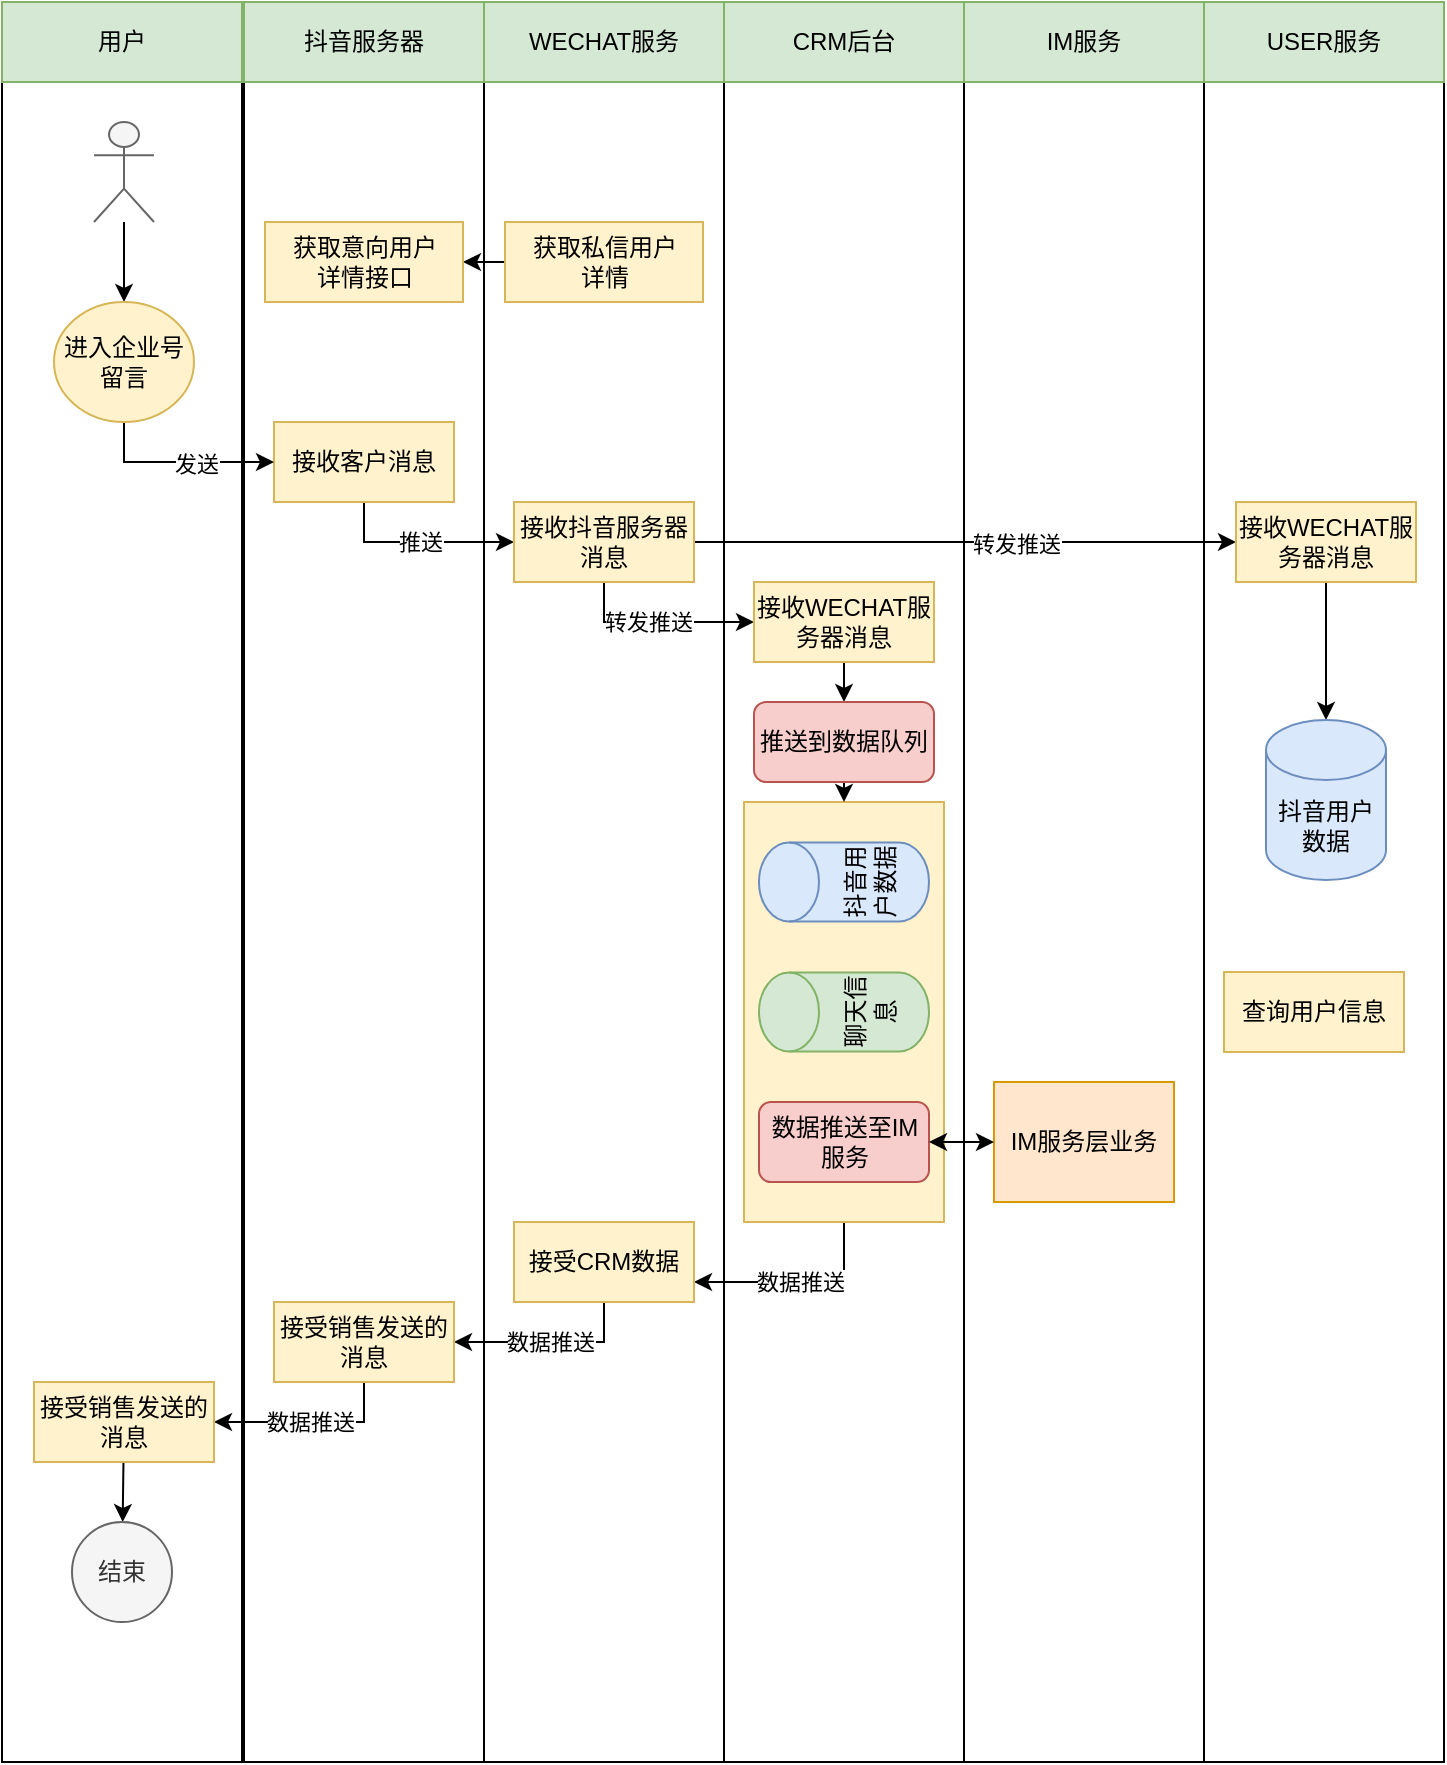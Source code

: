 <mxfile version="14.7.1" type="github">
  <diagram id="hDwlBtDCY1pN-pmzz8m0" name="Page-1">
    <mxGraphModel dx="1426" dy="803" grid="1" gridSize="10" guides="1" tooltips="1" connect="1" arrows="1" fold="1" page="1" pageScale="1" pageWidth="827" pageHeight="1169" math="0" shadow="0">
      <root>
        <mxCell id="0" />
        <mxCell id="1" parent="0" />
        <mxCell id="NCJUO7-m-FvL0gRSml1r-1" value="" style="rounded=0;whiteSpace=wrap;html=1;" parent="1" vertex="1">
          <mxGeometry x="10" y="60" width="120" height="860" as="geometry" />
        </mxCell>
        <mxCell id="NCJUO7-m-FvL0gRSml1r-2" value="" style="rounded=0;whiteSpace=wrap;html=1;" parent="1" vertex="1">
          <mxGeometry x="131" y="40" width="120" height="880" as="geometry" />
        </mxCell>
        <mxCell id="NCJUO7-m-FvL0gRSml1r-3" value="" style="rounded=0;whiteSpace=wrap;html=1;" parent="1" vertex="1">
          <mxGeometry x="251" y="40" width="120" height="880" as="geometry" />
        </mxCell>
        <mxCell id="NCJUO7-m-FvL0gRSml1r-6" value="用户" style="rounded=0;whiteSpace=wrap;html=1;fillColor=#d5e8d4;strokeColor=#82b366;" parent="1" vertex="1">
          <mxGeometry x="10" y="40" width="120" height="40" as="geometry" />
        </mxCell>
        <mxCell id="NCJUO7-m-FvL0gRSml1r-7" value="抖音服务器" style="rounded=0;whiteSpace=wrap;html=1;fillColor=#d5e8d4;strokeColor=#82b366;" parent="1" vertex="1">
          <mxGeometry x="131" y="40" width="120" height="40" as="geometry" />
        </mxCell>
        <mxCell id="NCJUO7-m-FvL0gRSml1r-8" value="WECHAT服务" style="rounded=0;whiteSpace=wrap;html=1;fillColor=#d5e8d4;strokeColor=#82b366;" parent="1" vertex="1">
          <mxGeometry x="251" y="40" width="120" height="40" as="geometry" />
        </mxCell>
        <mxCell id="NCJUO7-m-FvL0gRSml1r-9" value="" style="rounded=0;whiteSpace=wrap;html=1;" parent="1" vertex="1">
          <mxGeometry x="371" y="40" width="120" height="880" as="geometry" />
        </mxCell>
        <mxCell id="NCJUO7-m-FvL0gRSml1r-10" value="CRM后台" style="rounded=0;whiteSpace=wrap;html=1;fillColor=#d5e8d4;strokeColor=#82b366;" parent="1" vertex="1">
          <mxGeometry x="371" y="40" width="120" height="40" as="geometry" />
        </mxCell>
        <mxCell id="NCJUO7-m-FvL0gRSml1r-13" value="" style="rounded=0;whiteSpace=wrap;html=1;" parent="1" vertex="1">
          <mxGeometry x="491" y="40" width="120" height="880" as="geometry" />
        </mxCell>
        <mxCell id="NCJUO7-m-FvL0gRSml1r-14" value="IM服务" style="rounded=0;whiteSpace=wrap;html=1;fillColor=#d5e8d4;strokeColor=#82b366;" parent="1" vertex="1">
          <mxGeometry x="491" y="40" width="120" height="40" as="geometry" />
        </mxCell>
        <mxCell id="NCJUO7-m-FvL0gRSml1r-15" value="" style="rounded=0;whiteSpace=wrap;html=1;" parent="1" vertex="1">
          <mxGeometry x="611" y="40" width="120" height="880" as="geometry" />
        </mxCell>
        <mxCell id="NCJUO7-m-FvL0gRSml1r-18" value="USER服务" style="rounded=0;whiteSpace=wrap;html=1;fillColor=#d5e8d4;strokeColor=#82b366;" parent="1" vertex="1">
          <mxGeometry x="611" y="40" width="120" height="40" as="geometry" />
        </mxCell>
        <mxCell id="NCJUO7-m-FvL0gRSml1r-32" value="推送" style="edgeStyle=none;rounded=0;orthogonalLoop=1;jettySize=auto;html=1;exitX=0.5;exitY=1;exitDx=0;exitDy=0;entryX=0;entryY=0.5;entryDx=0;entryDy=0;" parent="1" source="NCJUO7-m-FvL0gRSml1r-20" target="NCJUO7-m-FvL0gRSml1r-31" edge="1">
          <mxGeometry relative="1" as="geometry">
            <Array as="points">
              <mxPoint x="191" y="310" />
            </Array>
          </mxGeometry>
        </mxCell>
        <mxCell id="NCJUO7-m-FvL0gRSml1r-20" value="接收客户消息" style="rounded=0;whiteSpace=wrap;html=1;fillColor=#fff2cc;strokeColor=#d6b656;" parent="1" vertex="1">
          <mxGeometry x="146" y="250" width="90" height="40" as="geometry" />
        </mxCell>
        <mxCell id="NCJUO7-m-FvL0gRSml1r-24" style="edgeStyle=none;rounded=0;orthogonalLoop=1;jettySize=auto;html=1;entryX=0.5;entryY=1;entryDx=0;entryDy=0;" parent="1" edge="1">
          <mxGeometry relative="1" as="geometry">
            <mxPoint x="71" y="210" as="sourcePoint" />
            <mxPoint x="71" y="210" as="targetPoint" />
          </mxGeometry>
        </mxCell>
        <mxCell id="NCJUO7-m-FvL0gRSml1r-28" value="" style="edgeStyle=none;rounded=0;orthogonalLoop=1;jettySize=auto;html=1;" parent="1" source="NCJUO7-m-FvL0gRSml1r-25" target="NCJUO7-m-FvL0gRSml1r-27" edge="1">
          <mxGeometry relative="1" as="geometry">
            <Array as="points">
              <mxPoint x="71" y="190" />
            </Array>
          </mxGeometry>
        </mxCell>
        <mxCell id="NCJUO7-m-FvL0gRSml1r-25" value="" style="shape=umlActor;verticalLabelPosition=bottom;verticalAlign=top;html=1;outlineConnect=0;fillColor=#f5f5f5;strokeColor=#666666;fontColor=#333333;" parent="1" vertex="1">
          <mxGeometry x="56" y="100" width="30" height="50" as="geometry" />
        </mxCell>
        <mxCell id="NCJUO7-m-FvL0gRSml1r-29" style="edgeStyle=none;rounded=0;orthogonalLoop=1;jettySize=auto;html=1;entryX=0;entryY=0.5;entryDx=0;entryDy=0;" parent="1" source="NCJUO7-m-FvL0gRSml1r-27" target="NCJUO7-m-FvL0gRSml1r-20" edge="1">
          <mxGeometry relative="1" as="geometry">
            <Array as="points">
              <mxPoint x="71" y="270" />
            </Array>
          </mxGeometry>
        </mxCell>
        <mxCell id="NCJUO7-m-FvL0gRSml1r-30" value="发送" style="edgeLabel;html=1;align=center;verticalAlign=middle;resizable=0;points=[];" parent="NCJUO7-m-FvL0gRSml1r-29" vertex="1" connectable="0">
          <mxGeometry x="0.179" y="-1" relative="1" as="geometry">
            <mxPoint as="offset" />
          </mxGeometry>
        </mxCell>
        <mxCell id="NCJUO7-m-FvL0gRSml1r-27" value="&lt;span&gt;进入企业号留言&lt;/span&gt;" style="ellipse;whiteSpace=wrap;html=1;fillColor=#fff2cc;strokeColor=#d6b656;" parent="1" vertex="1">
          <mxGeometry x="36" y="190" width="70" height="60" as="geometry" />
        </mxCell>
        <mxCell id="Sdlp5T6TtWP1QdONSsh7-2" style="edgeStyle=none;rounded=0;orthogonalLoop=1;jettySize=auto;html=1;entryX=0;entryY=0.5;entryDx=0;entryDy=0;" parent="1" source="NCJUO7-m-FvL0gRSml1r-31" target="Sdlp5T6TtWP1QdONSsh7-1" edge="1">
          <mxGeometry relative="1" as="geometry">
            <Array as="points">
              <mxPoint x="311" y="350" />
            </Array>
          </mxGeometry>
        </mxCell>
        <mxCell id="Sdlp5T6TtWP1QdONSsh7-3" value="转发推送" style="edgeLabel;html=1;align=center;verticalAlign=middle;resizable=0;points=[];" parent="Sdlp5T6TtWP1QdONSsh7-2" vertex="1" connectable="0">
          <mxGeometry x="-0.116" relative="1" as="geometry">
            <mxPoint as="offset" />
          </mxGeometry>
        </mxCell>
        <mxCell id="HE5TiSospLHtKayZgj1U-15" style="edgeStyle=orthogonalEdgeStyle;rounded=0;orthogonalLoop=1;jettySize=auto;html=1;" edge="1" parent="1" source="NCJUO7-m-FvL0gRSml1r-31" target="HE5TiSospLHtKayZgj1U-2">
          <mxGeometry relative="1" as="geometry" />
        </mxCell>
        <mxCell id="HE5TiSospLHtKayZgj1U-16" value="转发推送" style="edgeLabel;html=1;align=center;verticalAlign=middle;resizable=0;points=[];" vertex="1" connectable="0" parent="HE5TiSospLHtKayZgj1U-15">
          <mxGeometry x="0.185" y="-1" relative="1" as="geometry">
            <mxPoint as="offset" />
          </mxGeometry>
        </mxCell>
        <mxCell id="NCJUO7-m-FvL0gRSml1r-31" value="接收抖音服务器消息" style="rounded=0;whiteSpace=wrap;html=1;fillColor=#fff2cc;strokeColor=#d6b656;" parent="1" vertex="1">
          <mxGeometry x="266" y="290" width="90" height="40" as="geometry" />
        </mxCell>
        <mxCell id="Sdlp5T6TtWP1QdONSsh7-27" style="edgeStyle=none;rounded=0;orthogonalLoop=1;jettySize=auto;html=1;" parent="1" source="Sdlp5T6TtWP1QdONSsh7-1" target="Sdlp5T6TtWP1QdONSsh7-26" edge="1">
          <mxGeometry relative="1" as="geometry" />
        </mxCell>
        <mxCell id="Sdlp5T6TtWP1QdONSsh7-1" value="接收WECHAT服务器消息" style="rounded=0;whiteSpace=wrap;html=1;fillColor=#fff2cc;strokeColor=#d6b656;" parent="1" vertex="1">
          <mxGeometry x="386" y="330" width="90" height="40" as="geometry" />
        </mxCell>
        <mxCell id="Sdlp5T6TtWP1QdONSsh7-23" style="edgeStyle=none;rounded=0;orthogonalLoop=1;jettySize=auto;html=1;exitX=1;exitY=1;exitDx=0;exitDy=0;" parent="1" edge="1">
          <mxGeometry relative="1" as="geometry">
            <mxPoint x="421" y="900" as="sourcePoint" />
            <mxPoint x="421" y="900" as="targetPoint" />
          </mxGeometry>
        </mxCell>
        <mxCell id="Sdlp5T6TtWP1QdONSsh7-37" value="数据推送" style="edgeStyle=none;rounded=0;orthogonalLoop=1;jettySize=auto;html=1;entryX=1;entryY=0.75;entryDx=0;entryDy=0;exitX=0.5;exitY=1;exitDx=0;exitDy=0;" parent="1" source="Sdlp5T6TtWP1QdONSsh7-25" target="Sdlp5T6TtWP1QdONSsh7-36" edge="1">
          <mxGeometry relative="1" as="geometry">
            <Array as="points">
              <mxPoint x="431" y="680" />
            </Array>
          </mxGeometry>
        </mxCell>
        <mxCell id="Sdlp5T6TtWP1QdONSsh7-25" value="" style="whiteSpace=wrap;html=1;fillColor=#fff2cc;strokeColor=#d6b656;" parent="1" vertex="1">
          <mxGeometry x="381" y="440" width="100" height="210" as="geometry" />
        </mxCell>
        <mxCell id="Sdlp5T6TtWP1QdONSsh7-28" style="edgeStyle=none;rounded=0;orthogonalLoop=1;jettySize=auto;html=1;" parent="1" source="Sdlp5T6TtWP1QdONSsh7-26" target="Sdlp5T6TtWP1QdONSsh7-25" edge="1">
          <mxGeometry relative="1" as="geometry" />
        </mxCell>
        <mxCell id="Sdlp5T6TtWP1QdONSsh7-26" value="推送到数据队列" style="rounded=1;whiteSpace=wrap;html=1;fillColor=#f8cecc;strokeColor=#b85450;" parent="1" vertex="1">
          <mxGeometry x="386" y="390" width="90" height="40" as="geometry" />
        </mxCell>
        <mxCell id="Sdlp5T6TtWP1QdONSsh7-30" value="抖音用户数据" style="shape=cylinder3;whiteSpace=wrap;html=1;boundedLbl=1;backgroundOutline=1;size=15;rotation=-90;fillColor=#dae8fc;strokeColor=#6c8ebf;" parent="1" vertex="1">
          <mxGeometry x="411.25" y="437.5" width="39.5" height="85" as="geometry" />
        </mxCell>
        <mxCell id="Sdlp5T6TtWP1QdONSsh7-31" value="数据推送至IM服务" style="rounded=1;whiteSpace=wrap;html=1;fillColor=#f8cecc;strokeColor=#b85450;" parent="1" vertex="1">
          <mxGeometry x="388.5" y="590" width="85" height="40" as="geometry" />
        </mxCell>
        <mxCell id="Sdlp5T6TtWP1QdONSsh7-33" value="IM服务层业务" style="rounded=0;whiteSpace=wrap;html=1;fillColor=#ffe6cc;strokeColor=#d79b00;" parent="1" vertex="1">
          <mxGeometry x="506" y="580" width="90" height="60" as="geometry" />
        </mxCell>
        <mxCell id="Sdlp5T6TtWP1QdONSsh7-44" value="数据推送" style="edgeStyle=none;rounded=0;orthogonalLoop=1;jettySize=auto;html=1;entryX=1;entryY=0.5;entryDx=0;entryDy=0;exitX=0.5;exitY=1;exitDx=0;exitDy=0;" parent="1" source="Sdlp5T6TtWP1QdONSsh7-36" target="Sdlp5T6TtWP1QdONSsh7-40" edge="1">
          <mxGeometry relative="1" as="geometry">
            <Array as="points">
              <mxPoint x="311" y="710" />
            </Array>
          </mxGeometry>
        </mxCell>
        <mxCell id="Sdlp5T6TtWP1QdONSsh7-36" value="接受CRM数据" style="rounded=0;whiteSpace=wrap;html=1;fillColor=#fff2cc;strokeColor=#d6b656;" parent="1" vertex="1">
          <mxGeometry x="266" y="650" width="90" height="40" as="geometry" />
        </mxCell>
        <mxCell id="Sdlp5T6TtWP1QdONSsh7-47" style="edgeStyle=none;rounded=0;orthogonalLoop=1;jettySize=auto;html=1;entryX=1;entryY=0.5;entryDx=0;entryDy=0;exitX=0.5;exitY=1;exitDx=0;exitDy=0;" parent="1" source="Sdlp5T6TtWP1QdONSsh7-40" target="Sdlp5T6TtWP1QdONSsh7-43" edge="1">
          <mxGeometry relative="1" as="geometry">
            <Array as="points">
              <mxPoint x="191" y="750" />
            </Array>
          </mxGeometry>
        </mxCell>
        <mxCell id="Sdlp5T6TtWP1QdONSsh7-48" value="数据推送" style="edgeLabel;html=1;align=center;verticalAlign=middle;resizable=0;points=[];" parent="Sdlp5T6TtWP1QdONSsh7-47" vertex="1" connectable="0">
          <mxGeometry x="-0.011" relative="1" as="geometry">
            <mxPoint as="offset" />
          </mxGeometry>
        </mxCell>
        <mxCell id="Sdlp5T6TtWP1QdONSsh7-40" value="接受销售发送的消息" style="rounded=0;whiteSpace=wrap;html=1;fillColor=#fff2cc;strokeColor=#d6b656;" parent="1" vertex="1">
          <mxGeometry x="146" y="690" width="90" height="40" as="geometry" />
        </mxCell>
        <mxCell id="Sdlp5T6TtWP1QdONSsh7-46" style="edgeStyle=none;rounded=0;orthogonalLoop=1;jettySize=auto;html=1;" parent="1" source="Sdlp5T6TtWP1QdONSsh7-43" target="Sdlp5T6TtWP1QdONSsh7-45" edge="1">
          <mxGeometry relative="1" as="geometry" />
        </mxCell>
        <mxCell id="Sdlp5T6TtWP1QdONSsh7-43" value="接受销售发送的消息" style="rounded=0;whiteSpace=wrap;html=1;fillColor=#fff2cc;strokeColor=#d6b656;" parent="1" vertex="1">
          <mxGeometry x="26" y="730" width="90" height="40" as="geometry" />
        </mxCell>
        <mxCell id="Sdlp5T6TtWP1QdONSsh7-45" value="结束" style="ellipse;whiteSpace=wrap;html=1;aspect=fixed;fillColor=#f5f5f5;strokeColor=#666666;fontColor=#333333;" parent="1" vertex="1">
          <mxGeometry x="45" y="800" width="50" height="50" as="geometry" />
        </mxCell>
        <mxCell id="Sdlp5T6TtWP1QdONSsh7-55" value="" style="endArrow=classic;startArrow=classic;html=1;exitX=1;exitY=0.5;exitDx=0;exitDy=0;entryX=0;entryY=0.5;entryDx=0;entryDy=0;" parent="1" source="Sdlp5T6TtWP1QdONSsh7-31" target="Sdlp5T6TtWP1QdONSsh7-33" edge="1">
          <mxGeometry width="50" height="50" relative="1" as="geometry">
            <mxPoint x="470" y="650" as="sourcePoint" />
            <mxPoint x="520" y="600" as="targetPoint" />
          </mxGeometry>
        </mxCell>
        <mxCell id="Sdlp5T6TtWP1QdONSsh7-61" style="edgeStyle=none;rounded=0;orthogonalLoop=1;jettySize=auto;html=1;exitX=0;exitY=0.5;exitDx=0;exitDy=0;entryX=1;entryY=0.5;entryDx=0;entryDy=0;" parent="1" source="Sdlp5T6TtWP1QdONSsh7-59" target="Sdlp5T6TtWP1QdONSsh7-60" edge="1">
          <mxGeometry relative="1" as="geometry" />
        </mxCell>
        <mxCell id="Sdlp5T6TtWP1QdONSsh7-59" value="获取私信用户&lt;br&gt;详情" style="rounded=0;whiteSpace=wrap;html=1;fillColor=#fff2cc;strokeColor=#d6b656;" parent="1" vertex="1">
          <mxGeometry x="261.5" y="150" width="99" height="40" as="geometry" />
        </mxCell>
        <mxCell id="Sdlp5T6TtWP1QdONSsh7-60" value="获取意向用户&lt;br&gt;详情接口" style="rounded=0;whiteSpace=wrap;html=1;fillColor=#fff2cc;strokeColor=#d6b656;" parent="1" vertex="1">
          <mxGeometry x="141.5" y="150" width="99" height="40" as="geometry" />
        </mxCell>
        <mxCell id="HE5TiSospLHtKayZgj1U-17" style="edgeStyle=orthogonalEdgeStyle;rounded=0;orthogonalLoop=1;jettySize=auto;html=1;" edge="1" parent="1" source="HE5TiSospLHtKayZgj1U-2" target="HE5TiSospLHtKayZgj1U-4">
          <mxGeometry relative="1" as="geometry" />
        </mxCell>
        <mxCell id="HE5TiSospLHtKayZgj1U-2" value="接收WECHAT服务器消息" style="rounded=0;whiteSpace=wrap;html=1;fillColor=#fff2cc;strokeColor=#d6b656;" vertex="1" parent="1">
          <mxGeometry x="627" y="290" width="90" height="40" as="geometry" />
        </mxCell>
        <mxCell id="HE5TiSospLHtKayZgj1U-4" value="抖音用户数据" style="shape=cylinder3;whiteSpace=wrap;html=1;boundedLbl=1;backgroundOutline=1;size=15;rotation=0;fillColor=#dae8fc;strokeColor=#6c8ebf;" vertex="1" parent="1">
          <mxGeometry x="642" y="399" width="60" height="80" as="geometry" />
        </mxCell>
        <mxCell id="HE5TiSospLHtKayZgj1U-10" value="查询用户信息" style="rounded=0;whiteSpace=wrap;html=1;fillColor=#fff2cc;strokeColor=#d6b656;" vertex="1" parent="1">
          <mxGeometry x="621" y="525" width="90" height="40" as="geometry" />
        </mxCell>
        <mxCell id="HE5TiSospLHtKayZgj1U-19" value="聊天信息" style="shape=cylinder3;whiteSpace=wrap;html=1;boundedLbl=1;backgroundOutline=1;size=15;rotation=-90;fillColor=#d5e8d4;strokeColor=#82b366;" vertex="1" parent="1">
          <mxGeometry x="411.25" y="502.5" width="39.5" height="85" as="geometry" />
        </mxCell>
      </root>
    </mxGraphModel>
  </diagram>
</mxfile>
